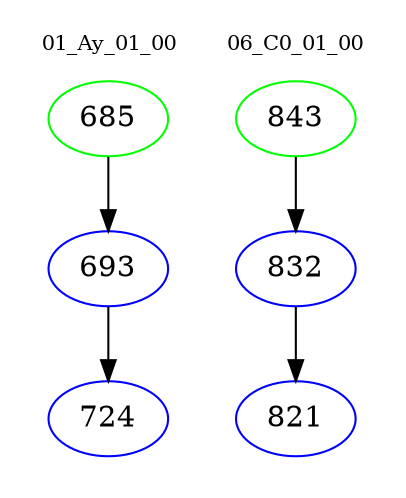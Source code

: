 digraph{
subgraph cluster_0 {
color = white
label = "01_Ay_01_00";
fontsize=10;
T0_685 [label="685", color="green"]
T0_685 -> T0_693 [color="black"]
T0_693 [label="693", color="blue"]
T0_693 -> T0_724 [color="black"]
T0_724 [label="724", color="blue"]
}
subgraph cluster_1 {
color = white
label = "06_C0_01_00";
fontsize=10;
T1_843 [label="843", color="green"]
T1_843 -> T1_832 [color="black"]
T1_832 [label="832", color="blue"]
T1_832 -> T1_821 [color="black"]
T1_821 [label="821", color="blue"]
}
}
